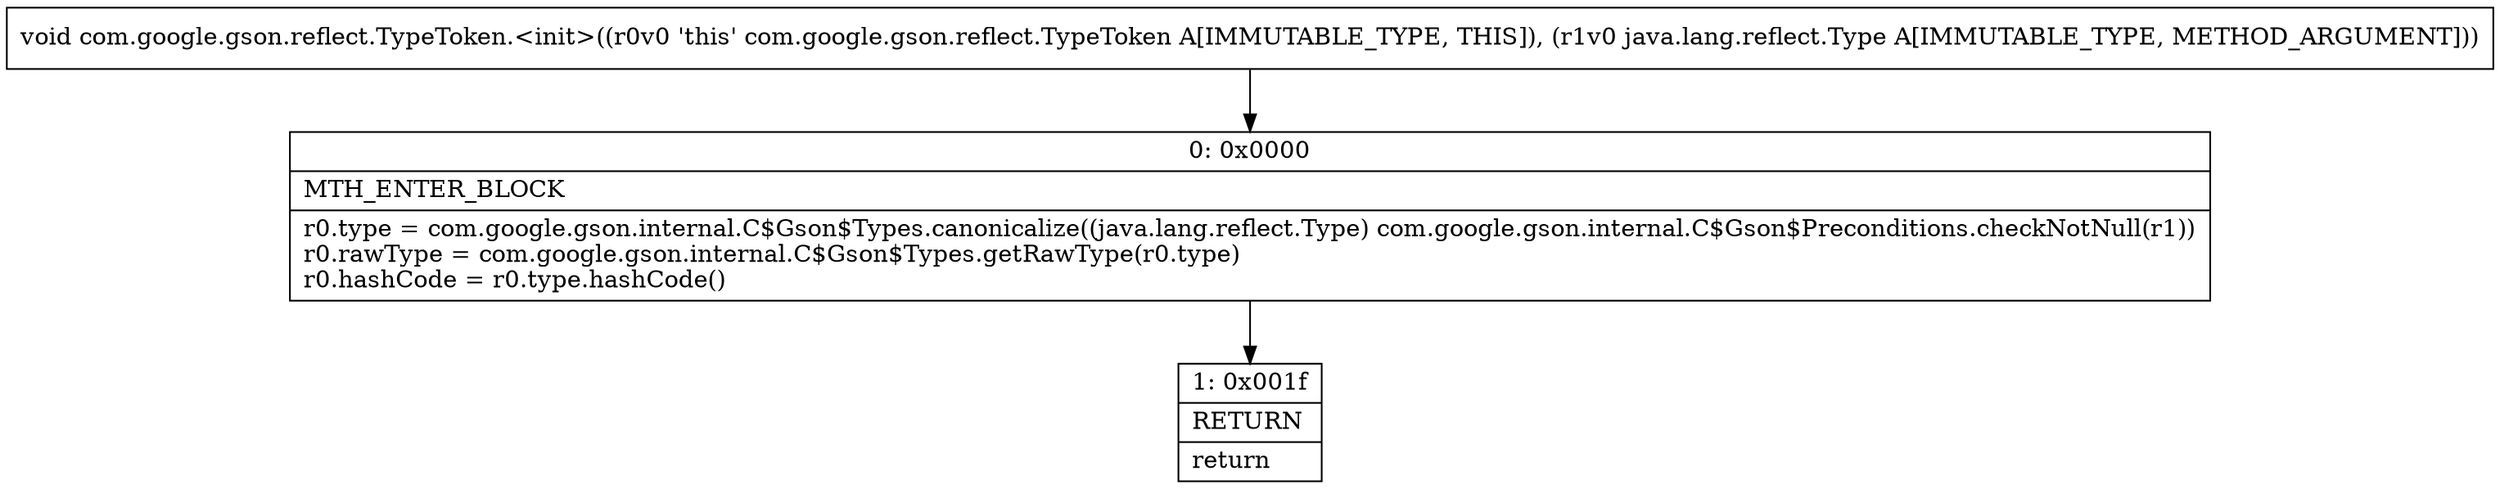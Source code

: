 digraph "CFG forcom.google.gson.reflect.TypeToken.\<init\>(Ljava\/lang\/reflect\/Type;)V" {
Node_0 [shape=record,label="{0\:\ 0x0000|MTH_ENTER_BLOCK\l|r0.type = com.google.gson.internal.C$Gson$Types.canonicalize((java.lang.reflect.Type) com.google.gson.internal.C$Gson$Preconditions.checkNotNull(r1))\lr0.rawType = com.google.gson.internal.C$Gson$Types.getRawType(r0.type)\lr0.hashCode = r0.type.hashCode()\l}"];
Node_1 [shape=record,label="{1\:\ 0x001f|RETURN\l|return\l}"];
MethodNode[shape=record,label="{void com.google.gson.reflect.TypeToken.\<init\>((r0v0 'this' com.google.gson.reflect.TypeToken A[IMMUTABLE_TYPE, THIS]), (r1v0 java.lang.reflect.Type A[IMMUTABLE_TYPE, METHOD_ARGUMENT])) }"];
MethodNode -> Node_0;
Node_0 -> Node_1;
}

